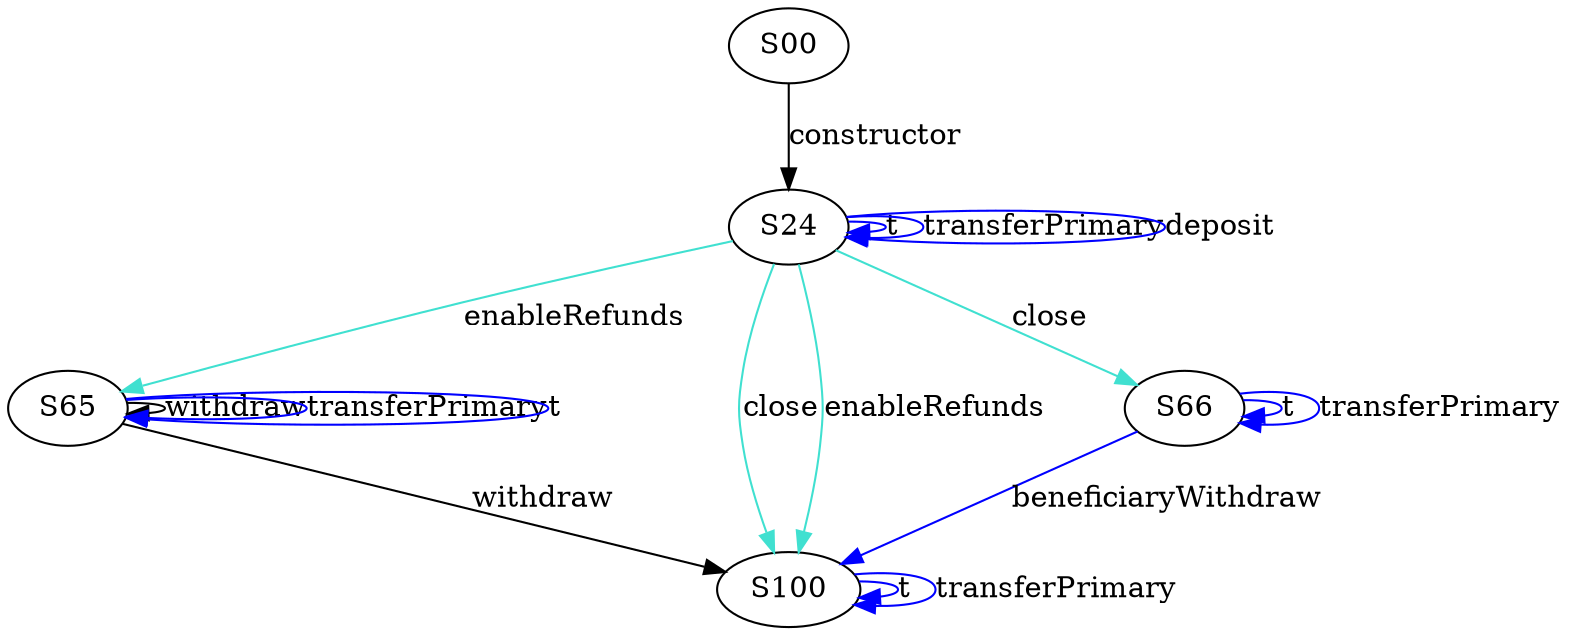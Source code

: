digraph {

S65->S65 [label="withdraw", style="", color="black"]
S65->S100 [label="withdraw", style="", color="black"]
S24->S24 [label="t", style="", color="blue"]
S66->S66 [label="t", style="", color="blue"]
S24->S66 [label="close", style="", color="turquoise"]
S24->S100 [label="close", style="", color="turquoise"]
S100->S100 [label="t", style="", color="blue"]
S66->S100 [label="beneficiaryWithdraw", style="", color="blue"]
S00->S24 [label="constructor", style="", color="black"]
S100->S100 [label="transferPrimary", style="", color="blue"]
S24->S65 [label="enableRefunds", style="", color="turquoise"]
S24->S100 [label="enableRefunds", style="", color="turquoise"]
S24->S24 [label="transferPrimary", style="", color="blue"]
S65->S65 [label="transferPrimary", style="", color="blue"]
S24->S24 [label="deposit", style="", color="blue"]
S66->S66 [label="transferPrimary", style="", color="blue"]
S65->S65 [label="t", style="", color="blue"]
}
